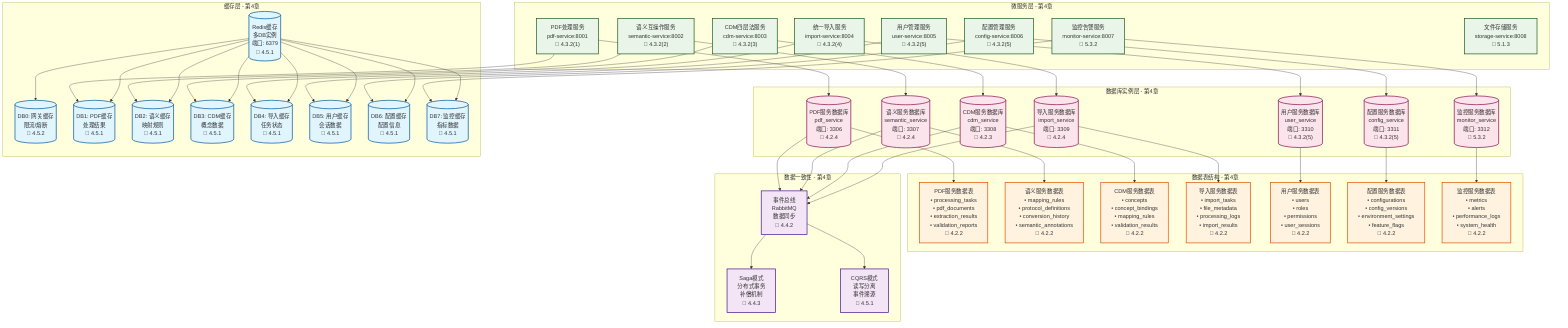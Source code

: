 graph TB
    %% 6016-app 微服务数据库架构图
    
    subgraph "微服务层 - 第4章"
        PDF_SVC["PDF处理服务<br/>pdf-service:8001<br/>📖 4.3.2(1)"]
        SEMANTIC_SVC["语义互操作服务<br/>semantic-service:8002<br/>📖 4.3.2(2)"]
        CDM_SVC["CDM四层法服务<br/>cdm-service:8003<br/>📖 4.3.2(3)"]
        IMPORT_SVC["统一导入服务<br/>import-service:8004<br/>📖 4.3.2(4)"]
        USER_SVC["用户管理服务<br/>user-service:8005<br/>📖 4.3.2(5)"]
        CONFIG_SVC["配置管理服务<br/>config-service:8006<br/>📖 4.3.2(5)"]
        MONITOR_SVC["监控告警服务<br/>monitor-service:8007<br/>📖 5.3.2"]
        STORAGE_SVC["文件存储服务<br/>storage-service:8008<br/>📖 5.1.3"]
    end
    
    subgraph "数据库实例层 - 第4章"
        PDF_DB[("PDF服务数据库<br/>pdf_service<br/>端口: 3306<br/>📖 4.2.4")]
        SEMANTIC_DB[("语义服务数据库<br/>semantic_service<br/>端口: 3307<br/>📖 4.2.4")]
        CDM_DB[("CDM服务数据库<br/>cdm_service<br/>端口: 3308<br/>📖 4.2.3")]
        IMPORT_DB[("导入服务数据库<br/>import_service<br/>端口: 3309<br/>📖 4.2.4")]
        USER_DB[("用户服务数据库<br/>user_service<br/>端口: 3310<br/>📖 4.3.2(5)")]
        CONFIG_DB[("配置服务数据库<br/>config_service<br/>端口: 3311<br/>📖 4.3.2(5)")]
        MONITOR_DB[("监控服务数据库<br/>monitor_service<br/>端口: 3312<br/>📖 5.3.2")]
    end
    
    subgraph "数据表结构 - 第4章"
        PDF_TABLES["PDF服务数据表<br/>• processing_tasks<br/>• pdf_documents<br/>• extraction_results<br/>• validation_reports<br/>📖 4.2.2"]
        
        SEMANTIC_TABLES["语义服务数据表<br/>• mapping_rules<br/>• protocol_definitions<br/>• conversion_history<br/>• semantic_annotations<br/>📖 4.2.2"]
        
        CDM_TABLES["CDM服务数据表<br/>• concepts<br/>• concept_bindings<br/>• mapping_rules<br/>• validation_results<br/>📖 4.2.2"]
        
        IMPORT_TABLES["导入服务数据表<br/>• import_tasks<br/>• file_metadata<br/>• processing_logs<br/>• import_results<br/>📖 4.2.2"]
        
        USER_TABLES["用户服务数据表<br/>• users<br/>• roles<br/>• permissions<br/>• user_sessions<br/>📖 4.2.2"]
        
        CONFIG_TABLES["配置服务数据表<br/>• configurations<br/>• config_versions<br/>• environment_settings<br/>• feature_flags<br/>📖 4.2.2"]
        
        MONITOR_TABLES["监控服务数据表<br/>• metrics<br/>• alerts<br/>• performance_logs<br/>• system_health<br/>📖 4.2.2"]
    end
    
    subgraph "缓存层 - 第4章"
        REDIS_CACHE[("Redis缓存<br/>多DB实例<br/>端口: 6379<br/>📖 4.5.1")]
        REDIS_DB0[("DB0: 网关缓存<br/>限流/熔断<br/>📖 4.5.2")]
        REDIS_DB1[("DB1: PDF缓存<br/>处理结果<br/>📖 4.5.1")]
        REDIS_DB2[("DB2: 语义缓存<br/>映射规则<br/>📖 4.5.1")]
        REDIS_DB3[("DB3: CDM缓存<br/>概念数据<br/>📖 4.5.1")]
        REDIS_DB4[("DB4: 导入缓存<br/>任务状态<br/>📖 4.5.1")]
        REDIS_DB5[("DB5: 用户缓存<br/>会话数据<br/>📖 4.5.1")]
        REDIS_DB6[("DB6: 配置缓存<br/>配置信息<br/>📖 4.5.1")]
        REDIS_DB7[("DB7: 监控缓存<br/>指标数据<br/>📖 4.5.1")]
    end
    
    subgraph "数据一致性 - 第4章"
        EVENT_BUS["事件总线<br/>RabbitMQ<br/>数据同步<br/>📖 4.4.2"]
        SAGA_PATTERN["Saga模式<br/>分布式事务<br/>补偿机制<br/>📖 4.4.3"]
        CQRS_PATTERN["CQRS模式<br/>读写分离<br/>事件溯源<br/>📖 4.5.1"]
    end
    
    %% 服务到数据库连接
    PDF_SVC --> PDF_DB
    SEMANTIC_SVC --> SEMANTIC_DB
    CDM_SVC --> CDM_DB
    IMPORT_SVC --> IMPORT_DB
    USER_SVC --> USER_DB
    CONFIG_SVC --> CONFIG_DB
    MONITOR_SVC --> MONITOR_DB
    
    %% 数据库到表结构连接
    PDF_DB --> PDF_TABLES
    SEMANTIC_DB --> SEMANTIC_TABLES
    CDM_DB --> CDM_TABLES
    IMPORT_DB --> IMPORT_TABLES
    USER_DB --> USER_TABLES
    CONFIG_DB --> CONFIG_TABLES
    MONITOR_DB --> MONITOR_TABLES
    
    %% 服务到缓存连接
    PDF_SVC --> REDIS_DB1
    SEMANTIC_SVC --> REDIS_DB2
    CDM_SVC --> REDIS_DB3
    IMPORT_SVC --> REDIS_DB4
    USER_SVC --> REDIS_DB5
    CONFIG_SVC --> REDIS_DB6
    MONITOR_SVC --> REDIS_DB7
    
    %% 缓存实例关系
    REDIS_CACHE --> REDIS_DB0
    REDIS_CACHE --> REDIS_DB1
    REDIS_CACHE --> REDIS_DB2
    REDIS_CACHE --> REDIS_DB3
    REDIS_CACHE --> REDIS_DB4
    REDIS_CACHE --> REDIS_DB5
    REDIS_CACHE --> REDIS_DB6
    REDIS_CACHE --> REDIS_DB7
    
    %% 数据一致性连接
    PDF_DB --> EVENT_BUS
    SEMANTIC_DB --> EVENT_BUS
    CDM_DB --> EVENT_BUS
    IMPORT_DB --> EVENT_BUS
    
    EVENT_BUS --> SAGA_PATTERN
    EVENT_BUS --> CQRS_PATTERN
    
    %% 样式定义
    classDef service fill:#e8f5e8,stroke:#1b5e20,stroke-width:2px
    classDef database fill:#fce4ec,stroke:#880e4f,stroke-width:2px
    classDef tables fill:#fff3e0,stroke:#e65100,stroke-width:2px
    classDef cache fill:#e1f5fe,stroke:#01579b,stroke-width:2px
    classDef consistency fill:#f3e5f5,stroke:#4a148c,stroke-width:2px
    
    class PDF_SVC,SEMANTIC_SVC,CDM_SVC,IMPORT_SVC,USER_SVC,CONFIG_SVC,MONITOR_SVC,STORAGE_SVC service
    class PDF_DB,SEMANTIC_DB,CDM_DB,IMPORT_DB,USER_DB,CONFIG_DB,MONITOR_DB database
    class PDF_TABLES,SEMANTIC_TABLES,CDM_TABLES,IMPORT_TABLES,USER_TABLES,CONFIG_TABLES,MONITOR_TABLES tables
    class REDIS_CACHE,REDIS_DB0,REDIS_DB1,REDIS_DB2,REDIS_DB3,REDIS_DB4,REDIS_DB5,REDIS_DB6,REDIS_DB7 cache
    class EVENT_BUS,SAGA_PATTERN,CQRS_PATTERN consistency